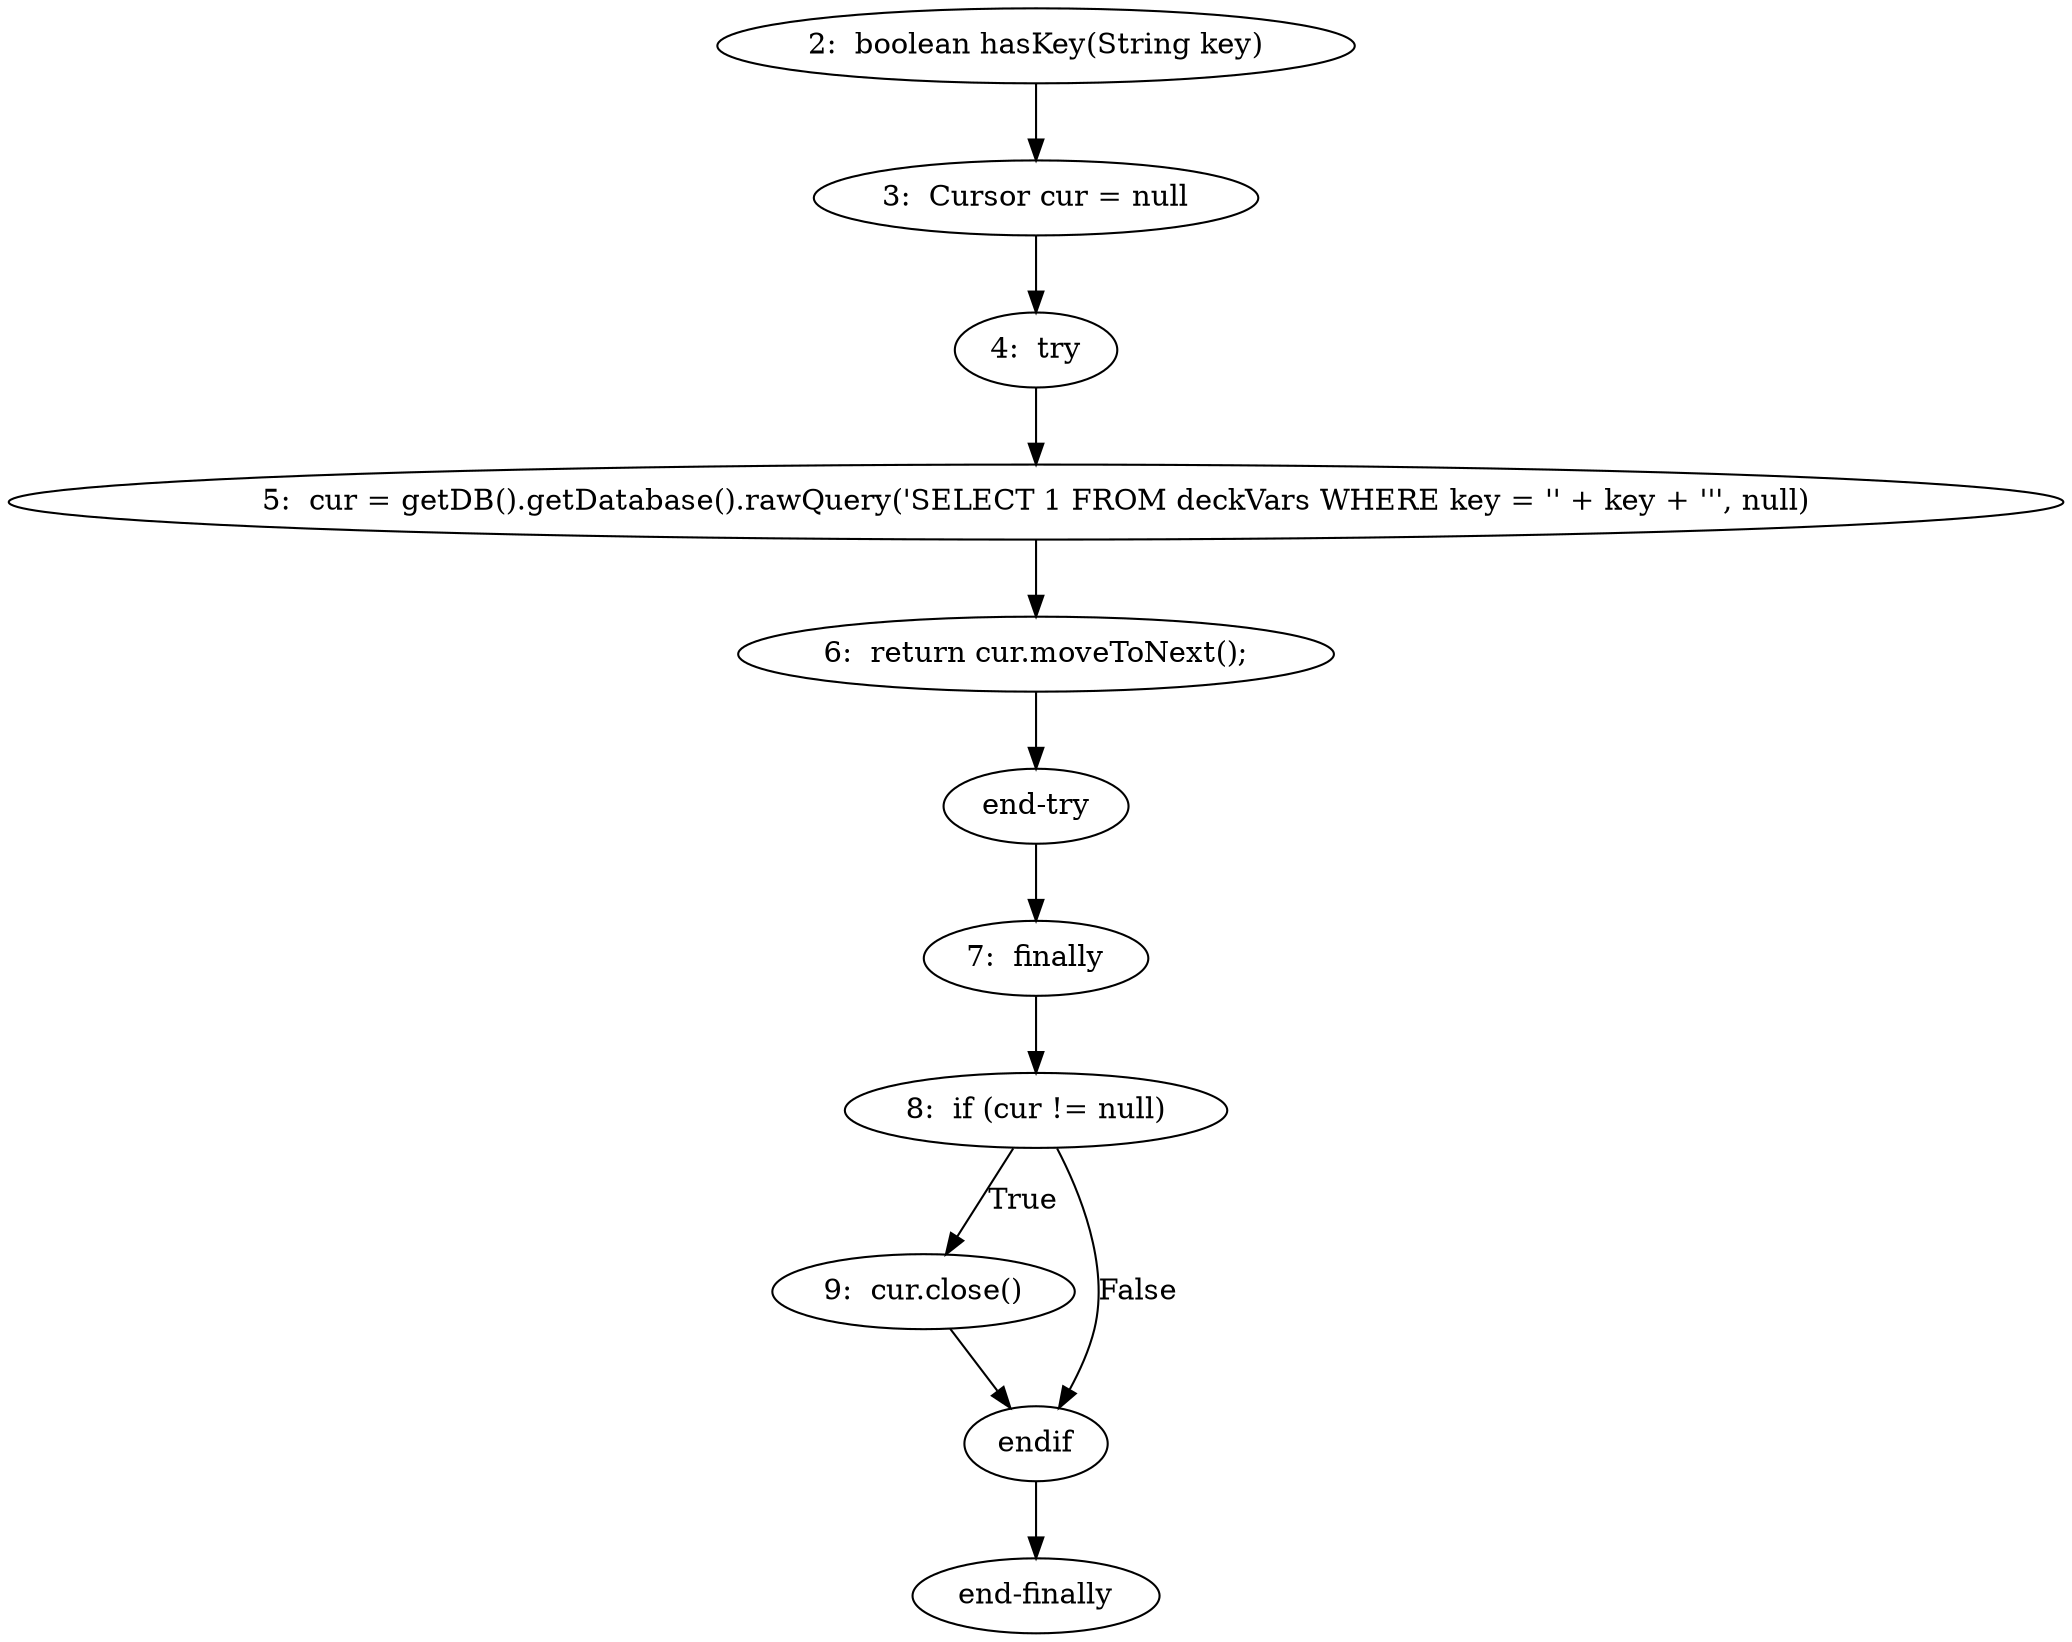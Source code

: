 digraph CFG {
  // graph-vertices
  v1  [label="2:  boolean hasKey(String key)"];
  v2  [label="3:  Cursor cur = null"];
  v3  [label="4:  try"];
  v4  [label="5:  cur = getDB().getDatabase().rawQuery('SELECT 1 FROM deckVars WHERE key = '' + key + ''', null)"];
  v5  [label="6:  return cur.moveToNext();"];
  v6  [label="end-try"];
  v7  [label="7:  finally"];
  v8  [label="8:  if (cur != null)"];
  v9  [label="9:  cur.close()"];
  v10  [label="endif"];
  v11  [label="end-finally"];
  // graph-edges
  v1 -> v2;
  v2 -> v3;
  v3 -> v4;
  v4 -> v5;
  v5 -> v6;
  v6 -> v7;
  v7 -> v8;
  v8 -> v9  [label="True"];
  v8 -> v10  [label="False"];
  v10 -> v11;
  v9 -> v10;
  // end-of-graph
}
